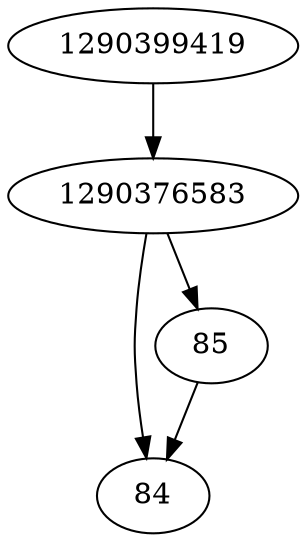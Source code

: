 strict digraph  {
1290399419;
84;
85;
1290376583;
1290399419 -> 1290376583;
85 -> 84;
1290376583 -> 84;
1290376583 -> 85;
}

